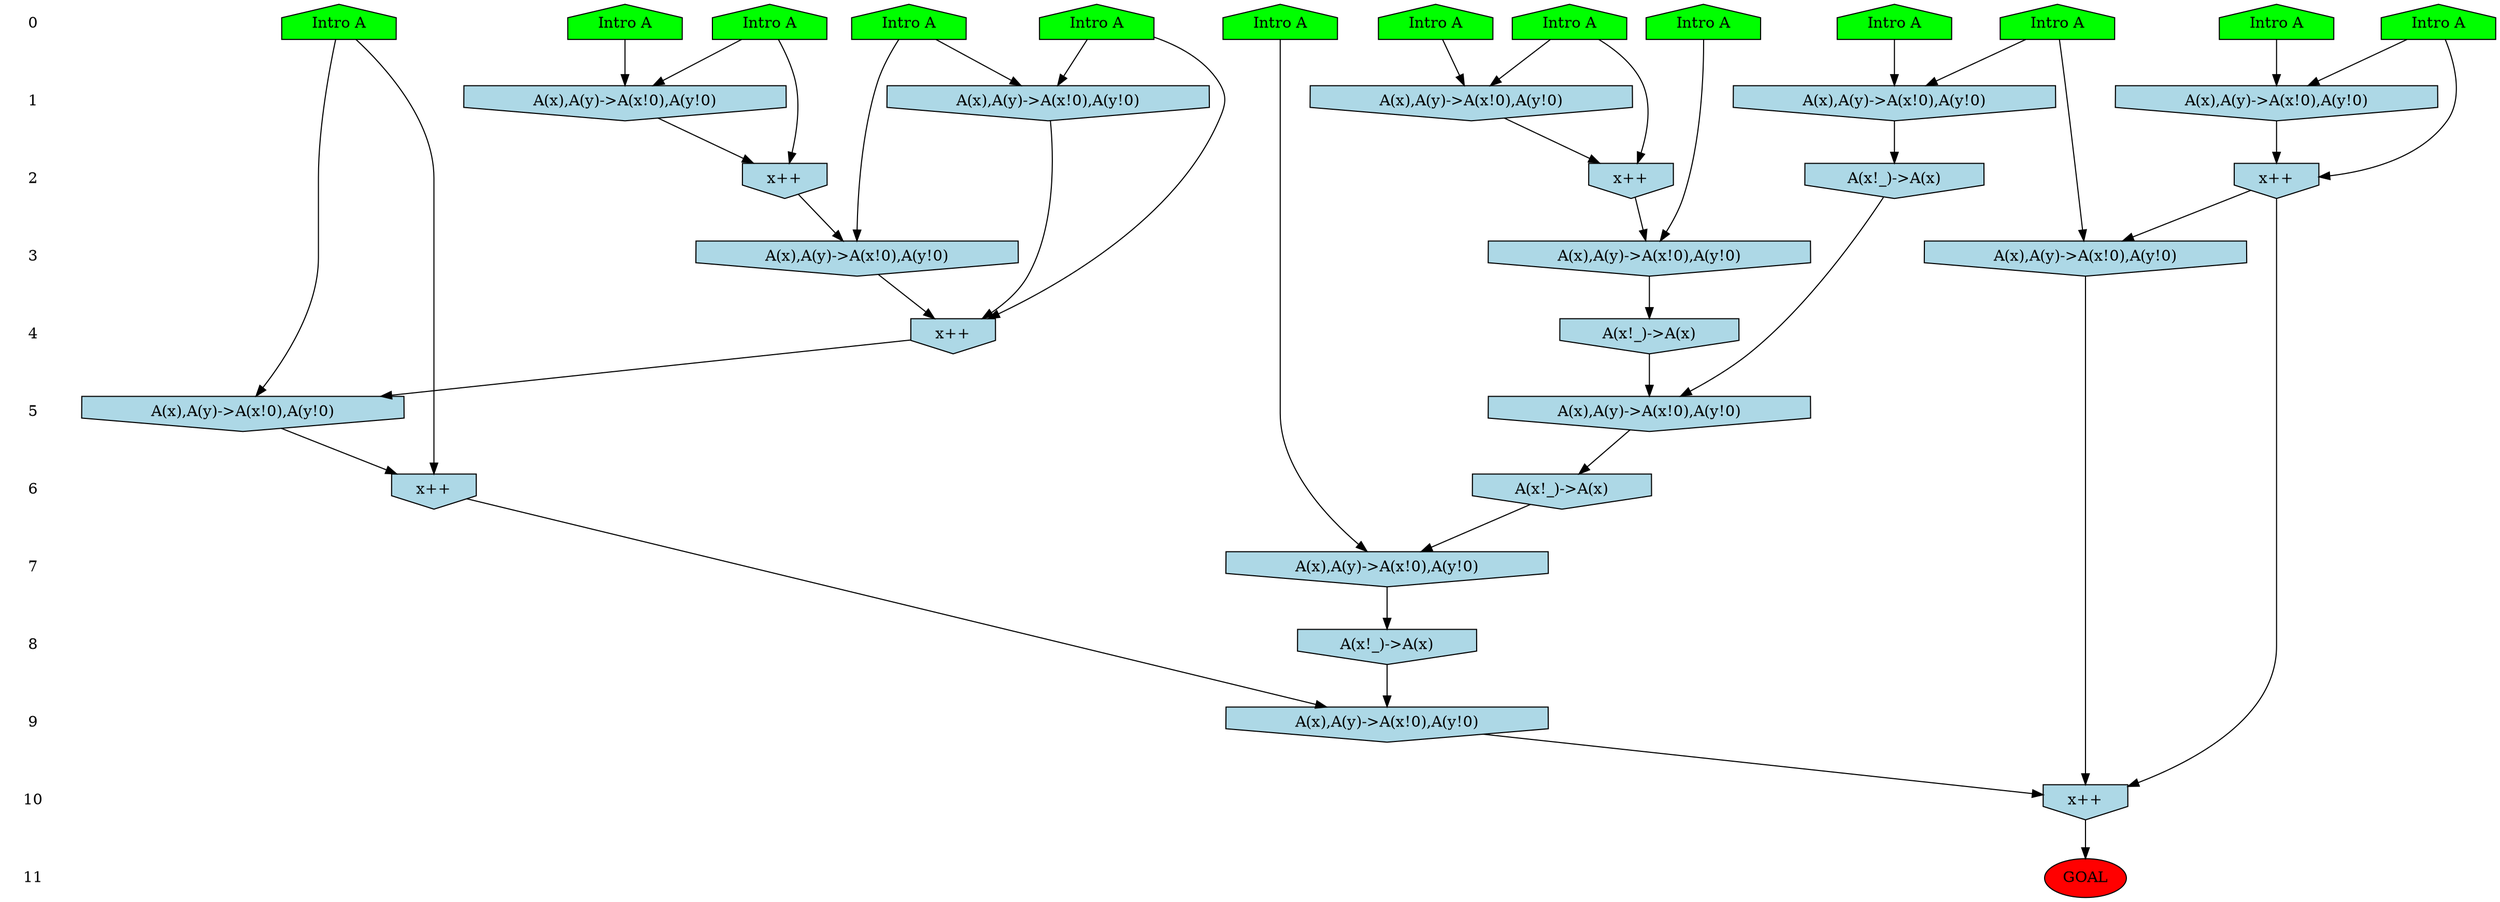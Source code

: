 /* Compression of 1 causal flows obtained in average at 1.918342E+00 t.u */
/* Compressed causal flows were: [529] */
digraph G{
 ranksep=.5 ; 
{ rank = same ; "0" [shape=plaintext] ; node_1 [label ="Intro A", shape=house, style=filled, fillcolor=green] ;
node_2 [label ="Intro A", shape=house, style=filled, fillcolor=green] ;
node_3 [label ="Intro A", shape=house, style=filled, fillcolor=green] ;
node_4 [label ="Intro A", shape=house, style=filled, fillcolor=green] ;
node_5 [label ="Intro A", shape=house, style=filled, fillcolor=green] ;
node_6 [label ="Intro A", shape=house, style=filled, fillcolor=green] ;
node_7 [label ="Intro A", shape=house, style=filled, fillcolor=green] ;
node_8 [label ="Intro A", shape=house, style=filled, fillcolor=green] ;
node_9 [label ="Intro A", shape=house, style=filled, fillcolor=green] ;
node_10 [label ="Intro A", shape=house, style=filled, fillcolor=green] ;
node_11 [label ="Intro A", shape=house, style=filled, fillcolor=green] ;
node_12 [label ="Intro A", shape=house, style=filled, fillcolor=green] ;
node_13 [label ="Intro A", shape=house, style=filled, fillcolor=green] ;
}
{ rank = same ; "1" [shape=plaintext] ; node_14 [label="A(x),A(y)->A(x!0),A(y!0)", shape=invhouse, style=filled, fillcolor = lightblue] ;
node_15 [label="A(x),A(y)->A(x!0),A(y!0)", shape=invhouse, style=filled, fillcolor = lightblue] ;
node_19 [label="A(x),A(y)->A(x!0),A(y!0)", shape=invhouse, style=filled, fillcolor = lightblue] ;
node_21 [label="A(x),A(y)->A(x!0),A(y!0)", shape=invhouse, style=filled, fillcolor = lightblue] ;
node_26 [label="A(x),A(y)->A(x!0),A(y!0)", shape=invhouse, style=filled, fillcolor = lightblue] ;
}
{ rank = same ; "2" [shape=plaintext] ; node_16 [label="x++", shape=invhouse, style=filled, fillcolor = lightblue] ;
node_17 [label="x++", shape=invhouse, style=filled, fillcolor = lightblue] ;
node_25 [label="A(x!_)->A(x)", shape=invhouse, style=filled, fillcolor = lightblue] ;
node_27 [label="x++", shape=invhouse, style=filled, fillcolor = lightblue] ;
}
{ rank = same ; "3" [shape=plaintext] ; node_18 [label="A(x),A(y)->A(x!0),A(y!0)", shape=invhouse, style=filled, fillcolor = lightblue] ;
node_22 [label="A(x),A(y)->A(x!0),A(y!0)", shape=invhouse, style=filled, fillcolor = lightblue] ;
node_30 [label="A(x),A(y)->A(x!0),A(y!0)", shape=invhouse, style=filled, fillcolor = lightblue] ;
}
{ rank = same ; "4" [shape=plaintext] ; node_20 [label="x++", shape=invhouse, style=filled, fillcolor = lightblue] ;
node_24 [label="A(x!_)->A(x)", shape=invhouse, style=filled, fillcolor = lightblue] ;
}
{ rank = same ; "5" [shape=plaintext] ; node_23 [label="A(x),A(y)->A(x!0),A(y!0)", shape=invhouse, style=filled, fillcolor = lightblue] ;
node_28 [label="A(x),A(y)->A(x!0),A(y!0)", shape=invhouse, style=filled, fillcolor = lightblue] ;
}
{ rank = same ; "6" [shape=plaintext] ; node_29 [label="x++", shape=invhouse, style=filled, fillcolor = lightblue] ;
node_31 [label="A(x!_)->A(x)", shape=invhouse, style=filled, fillcolor = lightblue] ;
}
{ rank = same ; "7" [shape=plaintext] ; node_32 [label="A(x),A(y)->A(x!0),A(y!0)", shape=invhouse, style=filled, fillcolor = lightblue] ;
}
{ rank = same ; "8" [shape=plaintext] ; node_33 [label="A(x!_)->A(x)", shape=invhouse, style=filled, fillcolor = lightblue] ;
}
{ rank = same ; "9" [shape=plaintext] ; node_34 [label="A(x),A(y)->A(x!0),A(y!0)", shape=invhouse, style=filled, fillcolor = lightblue] ;
}
{ rank = same ; "10" [shape=plaintext] ; node_35 [label="x++", shape=invhouse, style=filled, fillcolor = lightblue] ;
}
{ rank = same ; "11" [shape=plaintext] ; node_36 [label ="GOAL", style=filled, fillcolor=red] ;
}
"0" -> "1" [style="invis"]; 
"1" -> "2" [style="invis"]; 
"2" -> "3" [style="invis"]; 
"3" -> "4" [style="invis"]; 
"4" -> "5" [style="invis"]; 
"5" -> "6" [style="invis"]; 
"6" -> "7" [style="invis"]; 
"7" -> "8" [style="invis"]; 
"8" -> "9" [style="invis"]; 
"9" -> "10" [style="invis"]; 
"10" -> "11" [style="invis"]; 
node_2 -> node_14
node_9 -> node_14
node_7 -> node_15
node_10 -> node_15
node_7 -> node_16
node_15 -> node_16
node_9 -> node_17
node_14 -> node_17
node_4 -> node_18
node_17 -> node_18
node_3 -> node_19
node_4 -> node_19
node_3 -> node_20
node_18 -> node_20
node_19 -> node_20
node_5 -> node_21
node_6 -> node_21
node_11 -> node_22
node_16 -> node_22
node_1 -> node_23
node_20 -> node_23
node_22 -> node_24
node_21 -> node_25
node_12 -> node_26
node_13 -> node_26
node_13 -> node_27
node_26 -> node_27
node_24 -> node_28
node_25 -> node_28
node_1 -> node_29
node_23 -> node_29
node_6 -> node_30
node_27 -> node_30
node_28 -> node_31
node_8 -> node_32
node_31 -> node_32
node_32 -> node_33
node_29 -> node_34
node_33 -> node_34
node_27 -> node_35
node_30 -> node_35
node_34 -> node_35
node_35 -> node_36
}
/*
 Dot generation time: 0.000000
*/